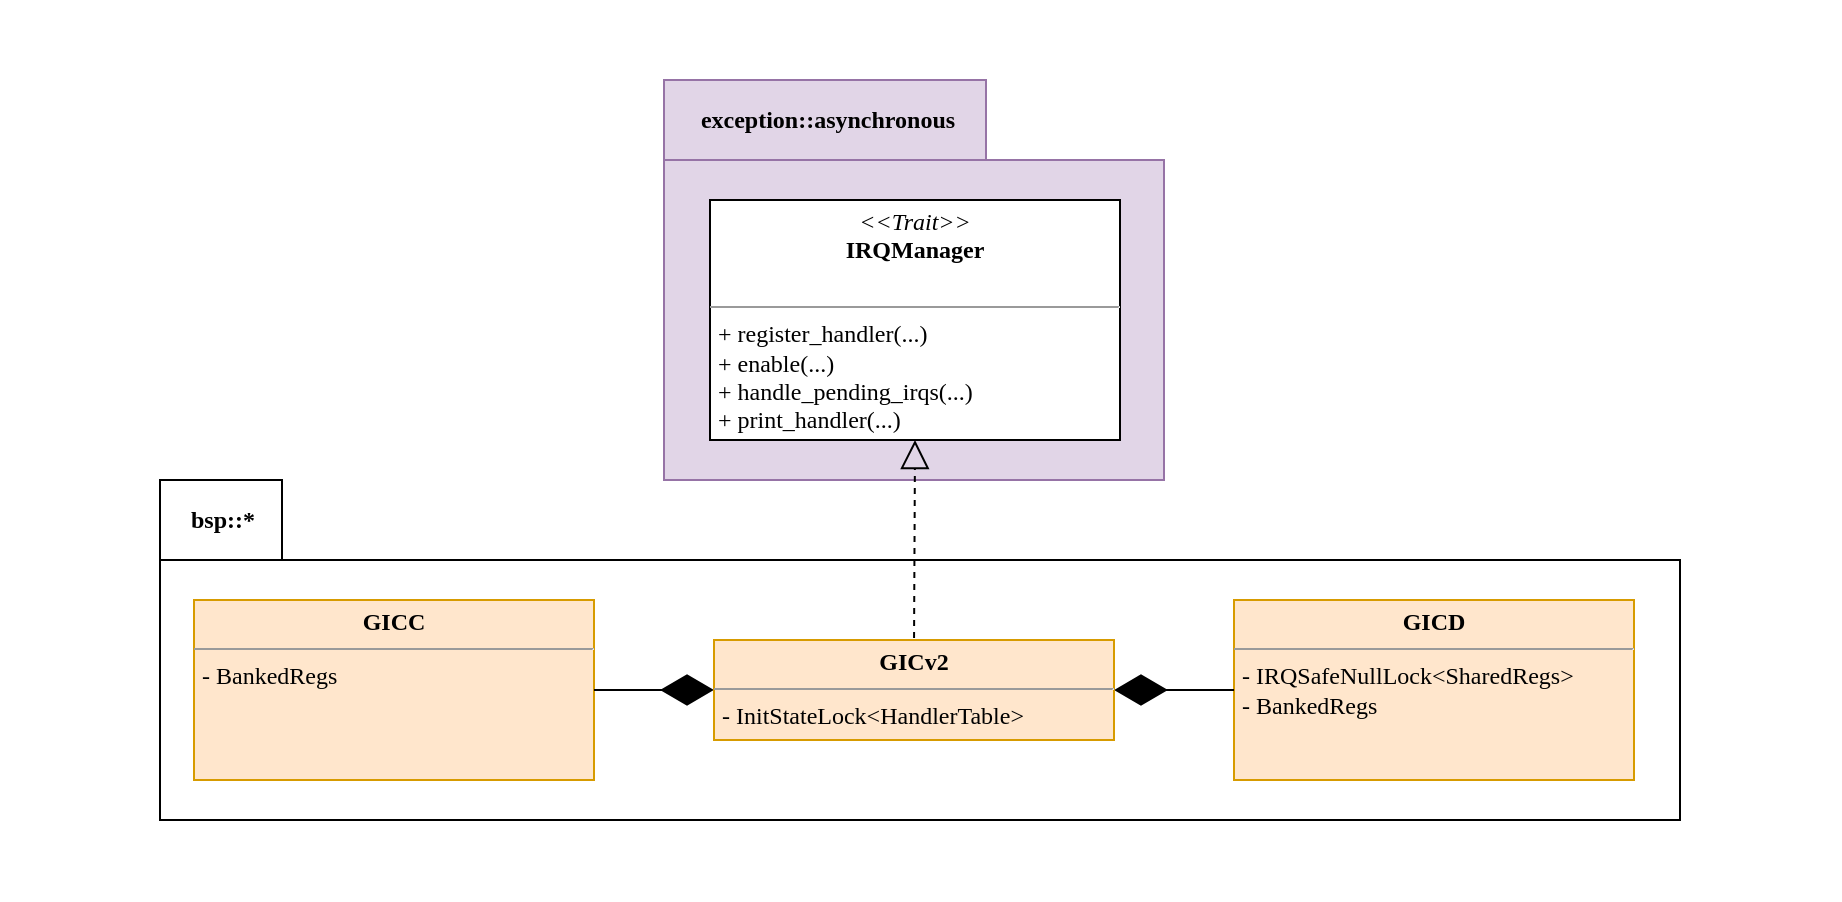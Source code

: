 <mxfile version="12.9.7" type="device"><diagram name="Page-1" id="e7e014a7-5840-1c2e-5031-d8a46d1fe8dd"><mxGraphModel dx="1422" dy="4044" grid="1" gridSize="10" guides="1" tooltips="1" connect="1" arrows="1" fold="1" page="1" pageScale="1" pageWidth="921" pageHeight="800" background="#ffffff" math="0" shadow="0" extFonts="Ubuntu Mono^https://fonts.googleapis.com/css?family=Ubuntu+Mono"><root><mxCell id="0"/><mxCell id="1" parent="0"/><mxCell id="WqJSV7EvoEKKROP5jO3w-1" value="" style="rounded=0;whiteSpace=wrap;html=1;fontFamily=Ubuntu Mono;strokeColor=none;" parent="1" vertex="1"><mxGeometry y="-3200" width="920" height="450" as="geometry"/></mxCell><mxCell id="B5qYDDBe8h41CnaADhEV-41" value="" style="shape=folder;fontStyle=1;spacingTop=10;tabWidth=161;tabHeight=40;tabPosition=left;html=1;fillColor=#e1d5e7;strokeColor=#9673a6;fontFamily=Ubuntu Mono;" parent="1" vertex="1"><mxGeometry x="332" y="-3160" width="250" height="200" as="geometry"/></mxCell><mxCell id="B5qYDDBe8h41CnaADhEV-42" value="exception::asynchronous" style="text;html=1;strokeColor=none;fillColor=none;align=center;verticalAlign=middle;whiteSpace=wrap;rounded=0;fontStyle=1;fontFamily=Ubuntu Mono;" parent="1" vertex="1"><mxGeometry x="340" y="-3150" width="148" height="20" as="geometry"/></mxCell><mxCell id="B5qYDDBe8h41CnaADhEV-45" value="&lt;p style=&quot;margin: 0px ; margin-top: 4px ; text-align: center&quot;&gt;&lt;i&gt;&amp;lt;&amp;lt;Trait&amp;gt;&amp;gt;&lt;/i&gt;&lt;br&gt;&lt;b&gt;IRQManager&lt;/b&gt;&lt;/p&gt;&lt;p style=&quot;margin: 0px ; margin-left: 4px&quot;&gt;&lt;br&gt;&lt;/p&gt;&lt;hr size=&quot;1&quot;&gt;&lt;p style=&quot;margin: 0px ; margin-left: 4px&quot;&gt;+ register_handler(...)&lt;br&gt;+ enable(...)&lt;/p&gt;&lt;p style=&quot;margin: 0px ; margin-left: 4px&quot;&gt;+ handle_pending_irqs(...)&lt;/p&gt;&lt;p style=&quot;margin: 0px ; margin-left: 4px&quot;&gt;+ print_handler(...)&lt;/p&gt;" style="verticalAlign=top;align=left;overflow=fill;fontSize=12;fontFamily=Ubuntu Mono;html=1;rounded=0;shadow=0;comic=0;labelBackgroundColor=none;strokeWidth=1" parent="1" vertex="1"><mxGeometry x="355" y="-3100" width="205" height="120" as="geometry"/></mxCell><mxCell id="IIeB2nh-xJpbgRvcX5FS-1" value="" style="shape=folder;fontStyle=1;spacingTop=10;tabWidth=61;tabHeight=40;tabPosition=left;html=1;fontFamily=Ubuntu Mono;" vertex="1" parent="1"><mxGeometry x="80" y="-2960" width="760" height="170" as="geometry"/></mxCell><mxCell id="IIeB2nh-xJpbgRvcX5FS-2" value="bsp::*" style="text;html=1;strokeColor=none;fillColor=none;align=center;verticalAlign=middle;whiteSpace=wrap;rounded=0;fontStyle=1;fontFamily=Ubuntu Mono;" vertex="1" parent="1"><mxGeometry x="80" y="-2950" width="62.5" height="20" as="geometry"/></mxCell><mxCell id="IIeB2nh-xJpbgRvcX5FS-4" value="&lt;p style=&quot;margin: 0px ; margin-top: 4px ; text-align: center&quot;&gt;&lt;b&gt;GICD&lt;/b&gt;&lt;/p&gt;&lt;hr size=&quot;1&quot;&gt;&lt;p style=&quot;margin: 0px ; margin-left: 4px&quot;&gt;- IRQSafeNullLock&amp;lt;SharedRegs&amp;gt;&lt;br&gt;&lt;/p&gt;&lt;p style=&quot;margin: 0px ; margin-left: 4px&quot;&gt;- BankedRegs&lt;/p&gt;" style="verticalAlign=top;align=left;overflow=fill;fontSize=12;fontFamily=Ubuntu Mono;html=1;fillColor=#ffe6cc;strokeColor=#d79b00;" vertex="1" parent="1"><mxGeometry x="617" y="-2900" width="200" height="90" as="geometry"/></mxCell><mxCell id="IIeB2nh-xJpbgRvcX5FS-5" value="" style="endArrow=diamondThin;endFill=1;endSize=24;html=1;fontFamily=Ubuntu Mono;exitX=0;exitY=0.5;exitDx=0;exitDy=0;entryX=1;entryY=0.5;entryDx=0;entryDy=0;" edge="1" parent="1" source="IIeB2nh-xJpbgRvcX5FS-4"><mxGeometry width="160" relative="1" as="geometry"><mxPoint x="377" y="-2855" as="sourcePoint"/><mxPoint x="557" y="-2855" as="targetPoint"/></mxGeometry></mxCell><mxCell id="IIeB2nh-xJpbgRvcX5FS-6" value="&lt;p style=&quot;margin: 0px ; margin-top: 4px ; text-align: center&quot;&gt;&lt;b&gt;GICC&lt;/b&gt;&lt;/p&gt;&lt;hr size=&quot;1&quot;&gt;&lt;p style=&quot;margin: 0px ; margin-left: 4px&quot;&gt;- BankedRegs&lt;/p&gt;" style="verticalAlign=top;align=left;overflow=fill;fontSize=12;fontFamily=Ubuntu Mono;html=1;fillColor=#ffe6cc;strokeColor=#d79b00;" vertex="1" parent="1"><mxGeometry x="97" y="-2900" width="200" height="90" as="geometry"/></mxCell><mxCell id="IIeB2nh-xJpbgRvcX5FS-7" value="" style="endArrow=diamondThin;endFill=1;endSize=24;html=1;fontFamily=Ubuntu Mono;exitX=1;exitY=0.5;exitDx=0;exitDy=0;entryX=0;entryY=0.5;entryDx=0;entryDy=0;" edge="1" parent="1" source="IIeB2nh-xJpbgRvcX5FS-6"><mxGeometry width="160" relative="1" as="geometry"><mxPoint x="377" y="-2855" as="sourcePoint"/><mxPoint x="357" y="-2855" as="targetPoint"/></mxGeometry></mxCell><mxCell id="B5qYDDBe8h41CnaADhEV-47" value="" style="endArrow=block;dashed=1;endFill=0;endSize=12;html=1;fontColor=#A9C4EB;exitX=0.5;exitY=0;exitDx=0;exitDy=0;fontFamily=Ubuntu Mono;entryX=0.5;entryY=1;entryDx=0;entryDy=0;" parent="1" target="B5qYDDBe8h41CnaADhEV-45" edge="1"><mxGeometry width="160" relative="1" as="geometry"><mxPoint x="457" y="-2875" as="sourcePoint"/><mxPoint x="410" y="-2900" as="targetPoint"/></mxGeometry></mxCell><mxCell id="IIeB2nh-xJpbgRvcX5FS-12" value="&lt;p style=&quot;margin: 0px ; margin-top: 4px ; text-align: center&quot;&gt;&lt;b&gt;GICv2&lt;/b&gt;&lt;/p&gt;&lt;hr size=&quot;1&quot;&gt;&lt;p style=&quot;margin: 0px ; margin-left: 4px&quot;&gt;&lt;span&gt;- InitStateLock&amp;lt;HandlerTable&amp;gt;&lt;/span&gt;&lt;br&gt;&lt;/p&gt;" style="verticalAlign=top;align=left;overflow=fill;fontSize=12;fontFamily=Ubuntu Mono;html=1;fillColor=#ffe6cc;strokeColor=#d79b00;" vertex="1" parent="1"><mxGeometry x="357" y="-2880" width="200" height="50" as="geometry"/></mxCell></root></mxGraphModel></diagram></mxfile>